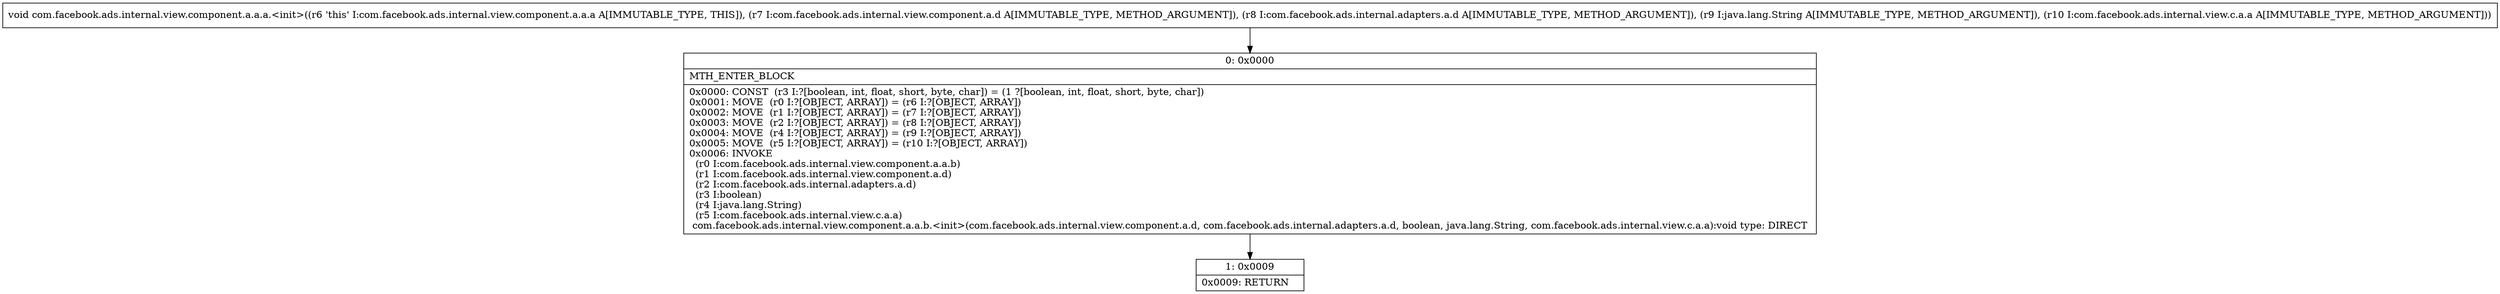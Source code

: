 digraph "CFG forcom.facebook.ads.internal.view.component.a.a.a.\<init\>(Lcom\/facebook\/ads\/internal\/view\/component\/a\/d;Lcom\/facebook\/ads\/internal\/adapters\/a\/d;Ljava\/lang\/String;Lcom\/facebook\/ads\/internal\/view\/c\/a\/a;)V" {
Node_0 [shape=record,label="{0\:\ 0x0000|MTH_ENTER_BLOCK\l|0x0000: CONST  (r3 I:?[boolean, int, float, short, byte, char]) = (1 ?[boolean, int, float, short, byte, char]) \l0x0001: MOVE  (r0 I:?[OBJECT, ARRAY]) = (r6 I:?[OBJECT, ARRAY]) \l0x0002: MOVE  (r1 I:?[OBJECT, ARRAY]) = (r7 I:?[OBJECT, ARRAY]) \l0x0003: MOVE  (r2 I:?[OBJECT, ARRAY]) = (r8 I:?[OBJECT, ARRAY]) \l0x0004: MOVE  (r4 I:?[OBJECT, ARRAY]) = (r9 I:?[OBJECT, ARRAY]) \l0x0005: MOVE  (r5 I:?[OBJECT, ARRAY]) = (r10 I:?[OBJECT, ARRAY]) \l0x0006: INVOKE  \l  (r0 I:com.facebook.ads.internal.view.component.a.a.b)\l  (r1 I:com.facebook.ads.internal.view.component.a.d)\l  (r2 I:com.facebook.ads.internal.adapters.a.d)\l  (r3 I:boolean)\l  (r4 I:java.lang.String)\l  (r5 I:com.facebook.ads.internal.view.c.a.a)\l com.facebook.ads.internal.view.component.a.a.b.\<init\>(com.facebook.ads.internal.view.component.a.d, com.facebook.ads.internal.adapters.a.d, boolean, java.lang.String, com.facebook.ads.internal.view.c.a.a):void type: DIRECT \l}"];
Node_1 [shape=record,label="{1\:\ 0x0009|0x0009: RETURN   \l}"];
MethodNode[shape=record,label="{void com.facebook.ads.internal.view.component.a.a.a.\<init\>((r6 'this' I:com.facebook.ads.internal.view.component.a.a.a A[IMMUTABLE_TYPE, THIS]), (r7 I:com.facebook.ads.internal.view.component.a.d A[IMMUTABLE_TYPE, METHOD_ARGUMENT]), (r8 I:com.facebook.ads.internal.adapters.a.d A[IMMUTABLE_TYPE, METHOD_ARGUMENT]), (r9 I:java.lang.String A[IMMUTABLE_TYPE, METHOD_ARGUMENT]), (r10 I:com.facebook.ads.internal.view.c.a.a A[IMMUTABLE_TYPE, METHOD_ARGUMENT])) }"];
MethodNode -> Node_0;
Node_0 -> Node_1;
}

